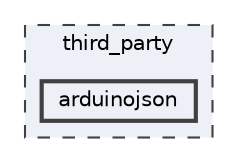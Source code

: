 digraph "third_party/arduinojson"
{
 // INTERACTIVE_SVG=YES
 // LATEX_PDF_SIZE
  bgcolor="transparent";
  edge [fontname=Helvetica,fontsize=10,labelfontname=Helvetica,labelfontsize=10];
  node [fontname=Helvetica,fontsize=10,shape=box,height=0.2,width=0.4];
  compound=true
  subgraph clusterdir_c30bdf76ce759a4eae8387be42921388 {
    graph [ bgcolor="#edf0f7", pencolor="grey25", label="third_party", fontname=Helvetica,fontsize=10 style="filled,dashed", URL="dir_c30bdf76ce759a4eae8387be42921388.html",tooltip=""]
  dir_99054eaaf1ec2d970c78e0cd41436977 [label="arduinojson", fillcolor="#edf0f7", color="grey25", style="filled,bold", URL="dir_99054eaaf1ec2d970c78e0cd41436977.html",tooltip=""];
  }
}
